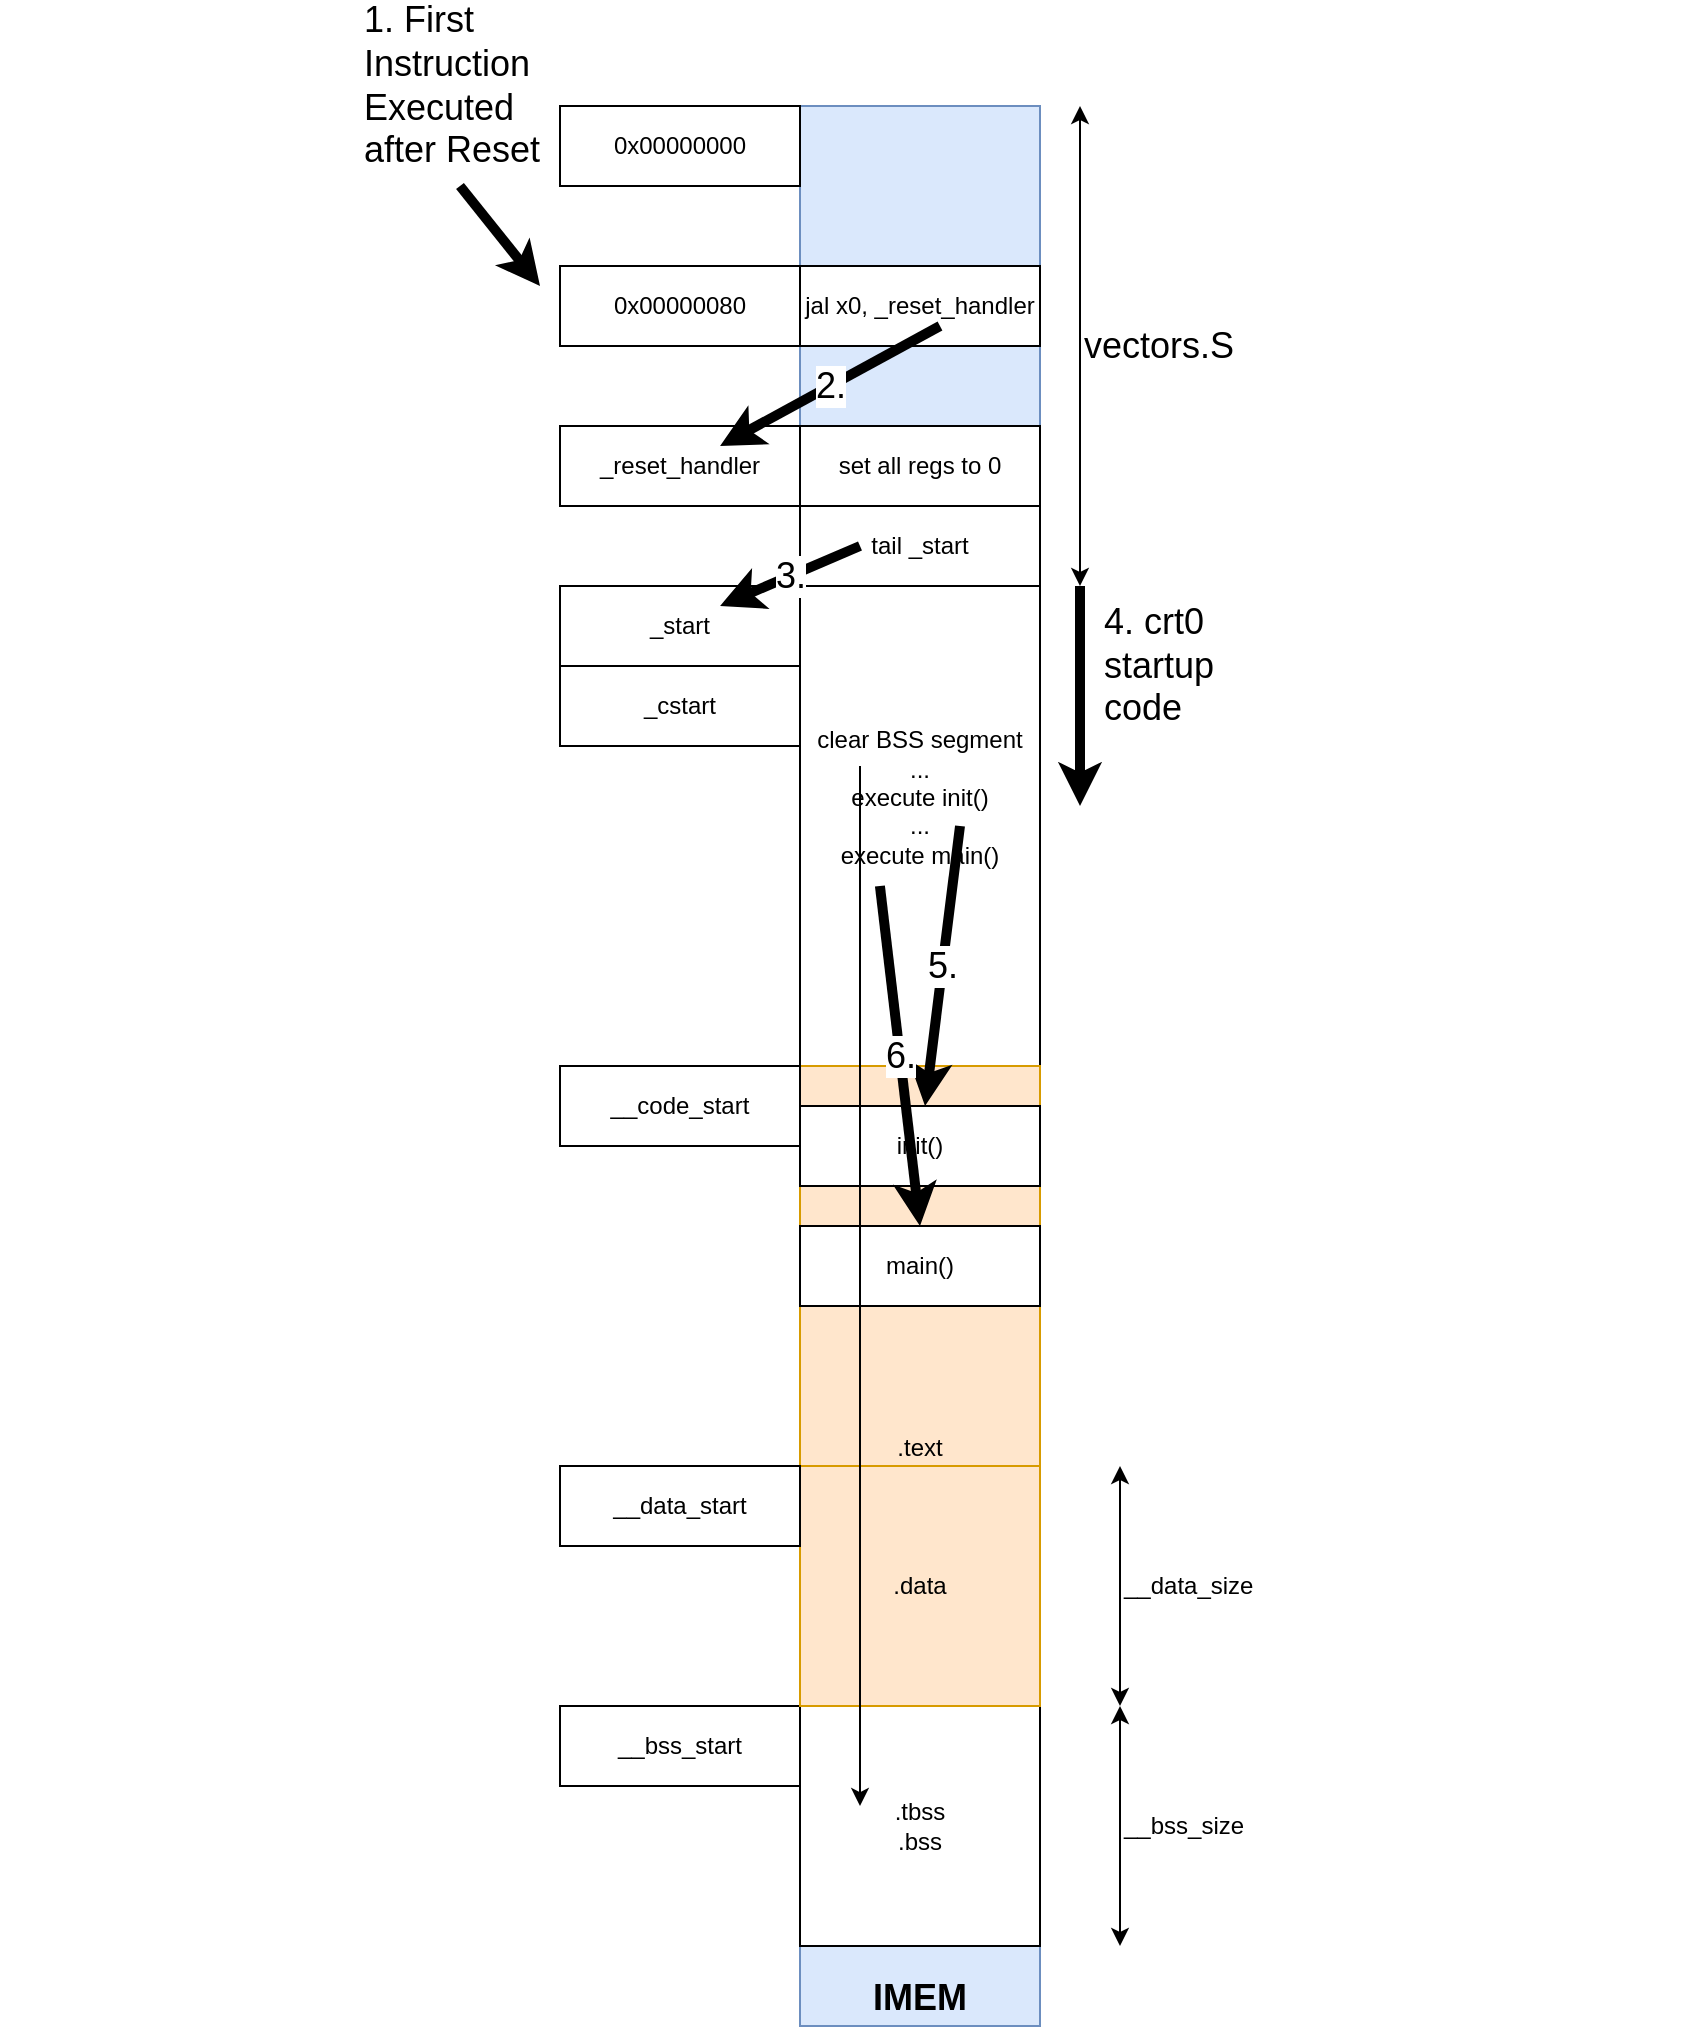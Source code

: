 <mxfile version="26.2.2">
  <diagram name="Page-1" id="ueiK5fOBO5i_SIte8CQ1">
    <mxGraphModel dx="2914" dy="2424" grid="1" gridSize="10" guides="1" tooltips="1" connect="1" arrows="1" fold="1" page="1" pageScale="1" pageWidth="850" pageHeight="1100" math="0" shadow="0">
      <root>
        <mxCell id="0" />
        <mxCell id="1" parent="0" />
        <mxCell id="_f2B8dfApNTsiLnRWpGS-1" value="" style="rounded=0;whiteSpace=wrap;html=1;fillColor=none;strokeColor=none;" vertex="1" parent="1">
          <mxGeometry x="-320" y="400" width="840" height="60" as="geometry" />
        </mxCell>
        <mxCell id="eQVwrbU0B-6UAIk1BRom-1" value="&lt;b&gt;&lt;font style=&quot;font-size: 18px;&quot;&gt;IMEM&lt;/font&gt;&lt;/b&gt;" style="rounded=0;whiteSpace=wrap;html=1;verticalAlign=bottom;fillColor=#dae8fc;strokeColor=#6c8ebf;strokeWidth=1;perimeterSpacing=0;" parent="1" vertex="1">
          <mxGeometry x="80" y="40" width="120" height="960" as="geometry" />
        </mxCell>
        <mxCell id="eQVwrbU0B-6UAIk1BRom-8" value="0x00000000" style="rounded=0;whiteSpace=wrap;html=1;" parent="1" vertex="1">
          <mxGeometry x="-40" y="40" width="120" height="40" as="geometry" />
        </mxCell>
        <mxCell id="eQVwrbU0B-6UAIk1BRom-9" value="0x00000080" style="rounded=0;whiteSpace=wrap;html=1;" parent="1" vertex="1">
          <mxGeometry x="-40" y="120" width="120" height="40" as="geometry" />
        </mxCell>
        <mxCell id="eQVwrbU0B-6UAIk1BRom-10" value="_reset_handler" style="rounded=0;whiteSpace=wrap;html=1;" parent="1" vertex="1">
          <mxGeometry x="-40" y="200" width="120" height="40" as="geometry" />
        </mxCell>
        <mxCell id="eQVwrbU0B-6UAIk1BRom-11" value="jal x0, _reset_handler" style="rounded=0;whiteSpace=wrap;html=1;" parent="1" vertex="1">
          <mxGeometry x="80" y="120" width="120" height="40" as="geometry" />
        </mxCell>
        <mxCell id="eQVwrbU0B-6UAIk1BRom-12" value="set all regs to 0" style="rounded=0;whiteSpace=wrap;html=1;" parent="1" vertex="1">
          <mxGeometry x="80" y="200" width="120" height="40" as="geometry" />
        </mxCell>
        <mxCell id="eQVwrbU0B-6UAIk1BRom-13" value="tail _start" style="rounded=0;whiteSpace=wrap;html=1;" parent="1" vertex="1">
          <mxGeometry x="80" y="240" width="120" height="40" as="geometry" />
        </mxCell>
        <mxCell id="eQVwrbU0B-6UAIk1BRom-14" value="_start" style="rounded=0;whiteSpace=wrap;html=1;" parent="1" vertex="1">
          <mxGeometry x="-40" y="280" width="120" height="40" as="geometry" />
        </mxCell>
        <mxCell id="eQVwrbU0B-6UAIk1BRom-15" value="&lt;div&gt;&lt;span style=&quot;background-color: transparent; color: light-dark(rgb(0, 0, 0), rgb(255, 255, 255));&quot;&gt;clear BSS segment&lt;/span&gt;&lt;/div&gt;&lt;div&gt;...&lt;/div&gt;&lt;div&gt;execute init()&lt;/div&gt;&lt;div&gt;...&lt;/div&gt;&lt;div&gt;execute main()&lt;br&gt;&lt;div&gt;&lt;br&gt;&lt;br&gt;&lt;/div&gt;&lt;/div&gt;" style="rounded=0;whiteSpace=wrap;html=1;" parent="1" vertex="1">
          <mxGeometry x="80" y="280" width="120" height="240" as="geometry" />
        </mxCell>
        <mxCell id="eQVwrbU0B-6UAIk1BRom-16" value="_cstart" style="rounded=0;whiteSpace=wrap;html=1;" parent="1" vertex="1">
          <mxGeometry x="-40" y="320" width="120" height="40" as="geometry" />
        </mxCell>
        <mxCell id="eQVwrbU0B-6UAIk1BRom-24" value="__bss_start" style="rounded=0;whiteSpace=wrap;html=1;" parent="1" vertex="1">
          <mxGeometry x="-40" y="840" width="120" height="40" as="geometry" />
        </mxCell>
        <mxCell id="eQVwrbU0B-6UAIk1BRom-25" value=".tbss&lt;div&gt;.bss&lt;/div&gt;" style="rounded=0;whiteSpace=wrap;html=1;" parent="1" vertex="1">
          <mxGeometry x="80" y="840" width="120" height="120" as="geometry" />
        </mxCell>
        <mxCell id="eQVwrbU0B-6UAIk1BRom-26" value="__bss_size" style="endArrow=classic;startArrow=classic;html=1;rounded=0;fontSize=12;align=left;" parent="1" edge="1">
          <mxGeometry width="50" height="50" relative="1" as="geometry">
            <mxPoint x="240" y="960" as="sourcePoint" />
            <mxPoint x="240" y="840" as="targetPoint" />
          </mxGeometry>
        </mxCell>
        <mxCell id="eQVwrbU0B-6UAIk1BRom-27" value=".data" style="rounded=0;whiteSpace=wrap;html=1;fillColor=#ffe6cc;strokeColor=#d79b00;" parent="1" vertex="1">
          <mxGeometry x="80" y="720" width="120" height="120" as="geometry" />
        </mxCell>
        <mxCell id="eQVwrbU0B-6UAIk1BRom-29" value="__data_size" style="endArrow=classic;startArrow=classic;html=1;rounded=0;fontSize=12;align=left;" parent="1" edge="1">
          <mxGeometry width="50" height="50" relative="1" as="geometry">
            <mxPoint x="240" y="840" as="sourcePoint" />
            <mxPoint x="240" y="720" as="targetPoint" />
          </mxGeometry>
        </mxCell>
        <mxCell id="eQVwrbU0B-6UAIk1BRom-36" value=".text" style="rounded=0;whiteSpace=wrap;html=1;fillColor=#ffe6cc;strokeColor=#d79b00;verticalAlign=bottom;" parent="1" vertex="1">
          <mxGeometry x="80" y="520" width="120" height="200" as="geometry" />
        </mxCell>
        <mxCell id="eQVwrbU0B-6UAIk1BRom-37" value="__code_start" style="rounded=0;whiteSpace=wrap;html=1;" parent="1" vertex="1">
          <mxGeometry x="-40" y="520" width="120" height="40" as="geometry" />
        </mxCell>
        <mxCell id="eQVwrbU0B-6UAIk1BRom-17" value="init()" style="rounded=0;whiteSpace=wrap;html=1;" parent="1" vertex="1">
          <mxGeometry x="80" y="540" width="120" height="40" as="geometry" />
        </mxCell>
        <mxCell id="eQVwrbU0B-6UAIk1BRom-18" value="main()" style="rounded=0;whiteSpace=wrap;html=1;" parent="1" vertex="1">
          <mxGeometry x="80" y="600" width="120" height="40" as="geometry" />
        </mxCell>
        <mxCell id="eQVwrbU0B-6UAIk1BRom-41" value="1. First&amp;nbsp;&lt;div&gt;Instruction&lt;div style=&quot;font-size: 18px;&quot;&gt;Executed&amp;nbsp;&lt;/div&gt;&lt;div style=&quot;font-size: 18px;&quot;&gt;after Reset&lt;/div&gt;&lt;/div&gt;" style="endArrow=classic;html=1;rounded=0;fontSize=18;strokeWidth=5;align=left;" parent="1" edge="1">
          <mxGeometry x="-1" y="-71" width="50" height="50" relative="1" as="geometry">
            <mxPoint x="-90" y="80" as="sourcePoint" />
            <mxPoint x="-50" y="130" as="targetPoint" />
            <mxPoint x="5" y="-94" as="offset" />
          </mxGeometry>
        </mxCell>
        <mxCell id="eQVwrbU0B-6UAIk1BRom-42" value="2." style="endArrow=classic;html=1;rounded=0;exitX=0.5;exitY=0.75;exitDx=0;exitDy=0;exitPerimeter=0;entryX=0.667;entryY=0.25;entryDx=0;entryDy=0;entryPerimeter=0;fontSize=18;strokeWidth=5;" parent="1" target="eQVwrbU0B-6UAIk1BRom-10" edge="1">
          <mxGeometry width="50" height="50" relative="1" as="geometry">
            <mxPoint x="150" y="150" as="sourcePoint" />
            <mxPoint x="-80" y="230" as="targetPoint" />
          </mxGeometry>
        </mxCell>
        <mxCell id="eQVwrbU0B-6UAIk1BRom-43" value="3." style="endArrow=classic;html=1;rounded=0;exitX=0.25;exitY=0.5;exitDx=0;exitDy=0;exitPerimeter=0;entryX=0.667;entryY=0.25;entryDx=0;entryDy=0;entryPerimeter=0;fontSize=18;strokeWidth=5;" parent="1" source="eQVwrbU0B-6UAIk1BRom-13" target="eQVwrbU0B-6UAIk1BRom-14" edge="1">
          <mxGeometry width="50" height="50" relative="1" as="geometry">
            <mxPoint x="380" y="190" as="sourcePoint" />
            <mxPoint x="430" y="140" as="targetPoint" />
          </mxGeometry>
        </mxCell>
        <mxCell id="eQVwrbU0B-6UAIk1BRom-44" value="&lt;font style=&quot;font-size: 18px;&quot;&gt;5.&lt;/font&gt;" style="endArrow=classic;html=1;rounded=0;strokeWidth=5;" parent="1" target="eQVwrbU0B-6UAIk1BRom-17" edge="1">
          <mxGeometry width="50" height="50" relative="1" as="geometry">
            <mxPoint x="160" y="400" as="sourcePoint" />
            <mxPoint x="430.04" y="560" as="targetPoint" />
          </mxGeometry>
        </mxCell>
        <mxCell id="eQVwrbU0B-6UAIk1BRom-45" value="&lt;font style=&quot;font-size: 18px;&quot;&gt;6.&lt;/font&gt;" style="endArrow=classic;html=1;rounded=0;exitX=0.333;exitY=0.625;exitDx=0;exitDy=0;exitPerimeter=0;entryX=0.5;entryY=0;entryDx=0;entryDy=0;strokeWidth=5;" parent="1" source="eQVwrbU0B-6UAIk1BRom-15" target="eQVwrbU0B-6UAIk1BRom-18" edge="1">
          <mxGeometry width="50" height="50" relative="1" as="geometry">
            <mxPoint x="420" y="530" as="sourcePoint" />
            <mxPoint x="470" y="480" as="targetPoint" />
          </mxGeometry>
        </mxCell>
        <mxCell id="eQVwrbU0B-6UAIk1BRom-51" value="" style="endArrow=classic;html=1;rounded=0;exitX=0.25;exitY=0.375;exitDx=0;exitDy=0;exitPerimeter=0;entryX=0.25;entryY=0.417;entryDx=0;entryDy=0;entryPerimeter=0;" parent="1" source="eQVwrbU0B-6UAIk1BRom-15" target="eQVwrbU0B-6UAIk1BRom-25" edge="1">
          <mxGeometry width="50" height="50" relative="1" as="geometry">
            <mxPoint x="600.04" y="440" as="sourcePoint" />
            <mxPoint x="300" y="630" as="targetPoint" />
          </mxGeometry>
        </mxCell>
        <mxCell id="eQVwrbU0B-6UAIk1BRom-55" value="4. crt0&amp;nbsp;&lt;div&gt;startup&amp;nbsp;&lt;/div&gt;&lt;div&gt;code&lt;/div&gt;" style="endArrow=classic;html=1;rounded=0;fontSize=18;align=left;strokeWidth=5;" parent="1" edge="1">
          <mxGeometry x="-0.273" y="10" width="50" height="50" relative="1" as="geometry">
            <mxPoint x="220" y="280" as="sourcePoint" />
            <mxPoint x="220" y="390" as="targetPoint" />
            <mxPoint as="offset" />
          </mxGeometry>
        </mxCell>
        <mxCell id="eQVwrbU0B-6UAIk1BRom-57" value="&lt;font style=&quot;font-size: 18px;&quot;&gt;vectors.S&lt;/font&gt;" style="endArrow=classic;startArrow=classic;html=1;rounded=0;align=left;" parent="1" edge="1">
          <mxGeometry width="50" height="50" relative="1" as="geometry">
            <mxPoint x="220" y="280" as="sourcePoint" />
            <mxPoint x="220" y="40" as="targetPoint" />
          </mxGeometry>
        </mxCell>
        <mxCell id="eQVwrbU0B-6UAIk1BRom-28" value="__data_start" style="rounded=0;whiteSpace=wrap;html=1;" parent="1" vertex="1">
          <mxGeometry x="-40" y="720" width="120" height="40" as="geometry" />
        </mxCell>
      </root>
    </mxGraphModel>
  </diagram>
</mxfile>
